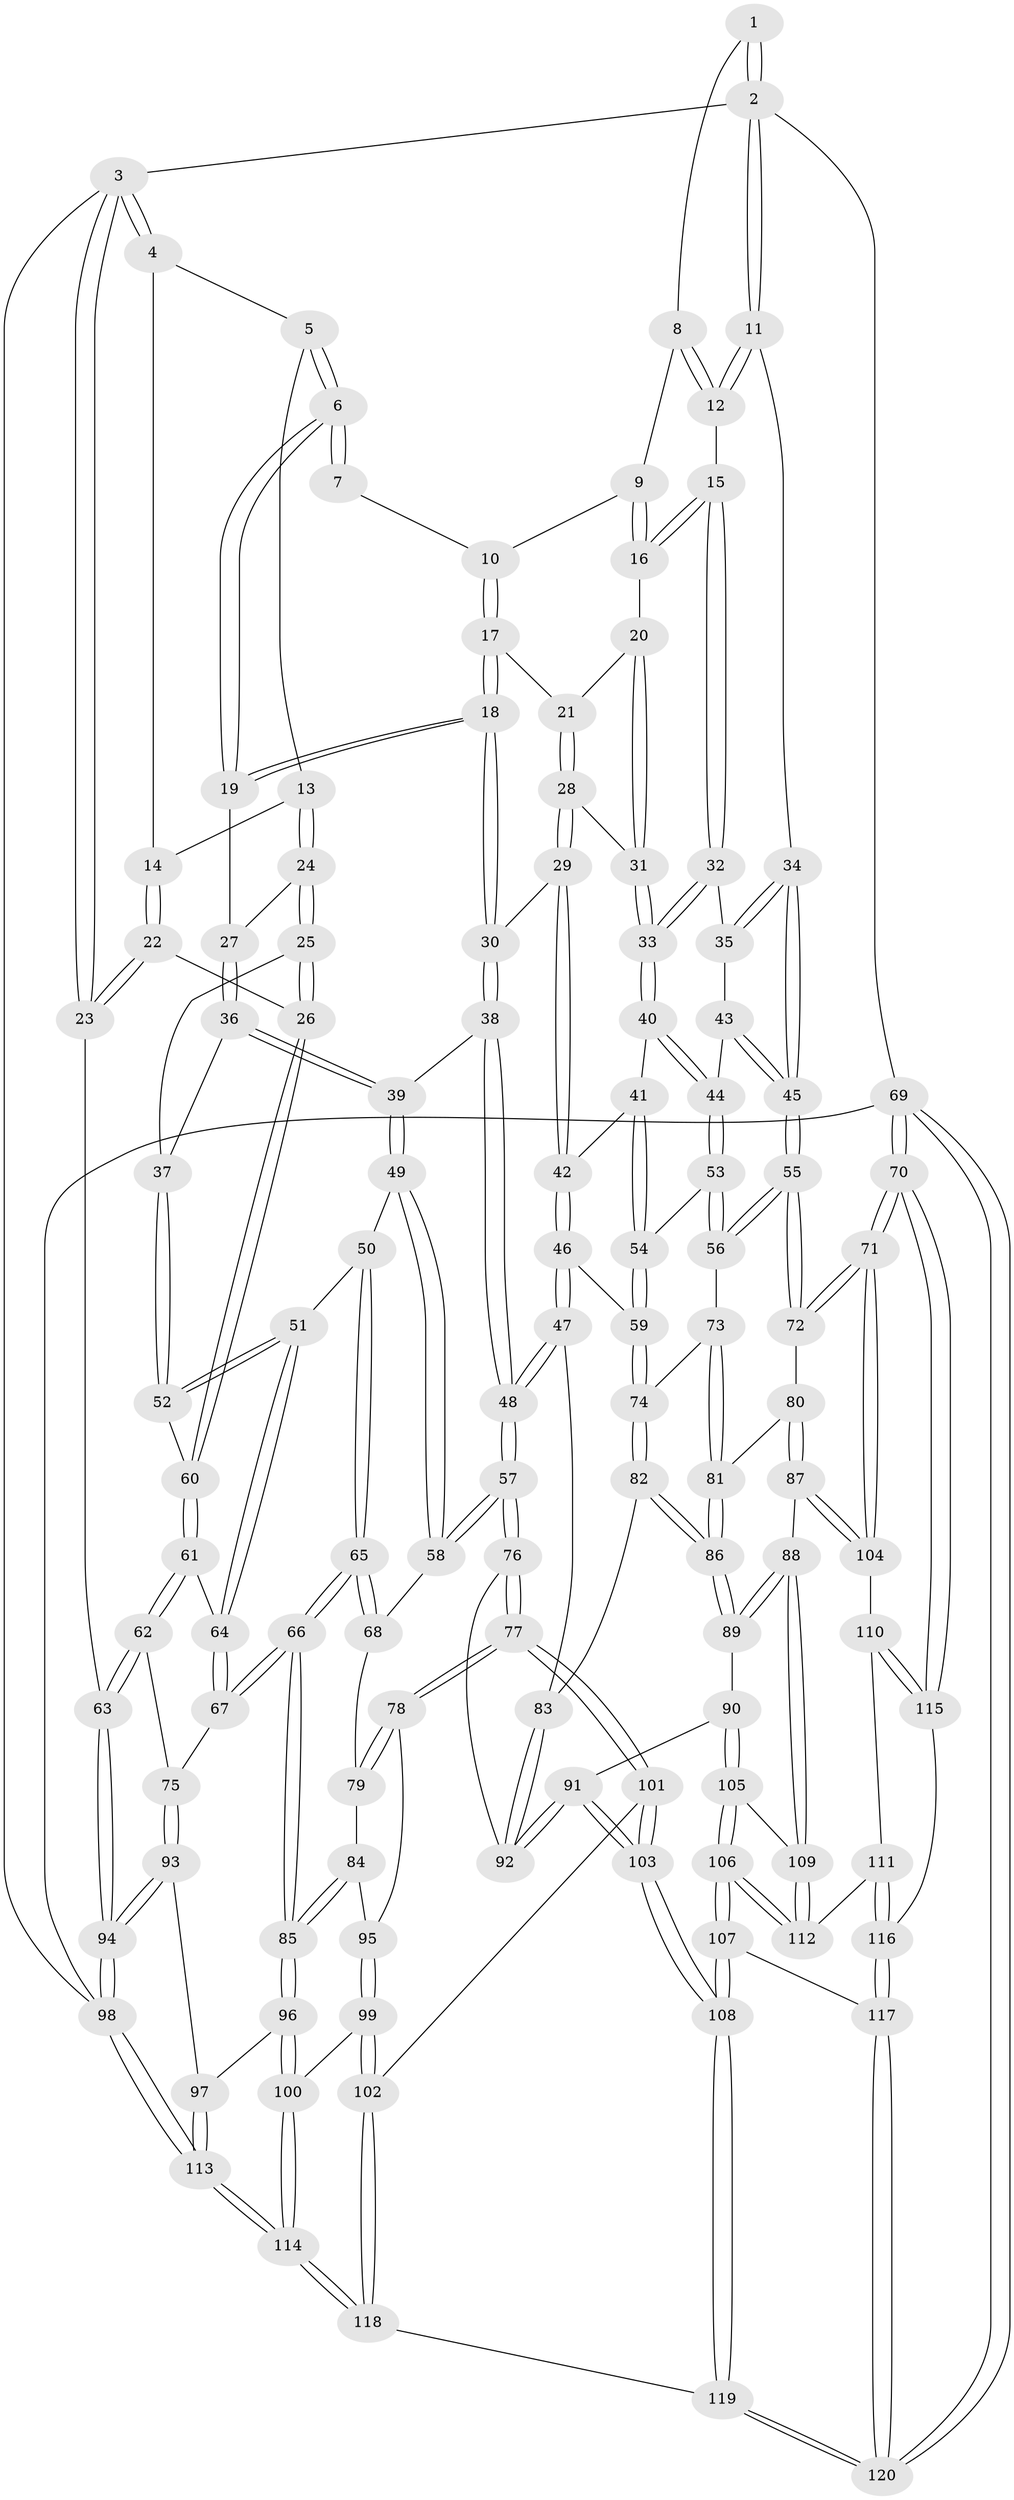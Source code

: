 // coarse degree distribution, {3: 0.3684210526315789, 4: 0.4473684210526316, 5: 0.07894736842105263, 7: 0.02631578947368421, 2: 0.07894736842105263}
// Generated by graph-tools (version 1.1) at 2025/54/03/04/25 22:54:16]
// undirected, 120 vertices, 297 edges
graph export_dot {
  node [color=gray90,style=filled];
  1 [pos="+0.9194874906718222+0"];
  2 [pos="+1+0"];
  3 [pos="+0+0"];
  4 [pos="+0+0"];
  5 [pos="+0.1752906016243905+0"];
  6 [pos="+0.34816564659231336+0"];
  7 [pos="+0.5662286371722691+0"];
  8 [pos="+0.8521475485015108+0"];
  9 [pos="+0.777393688305294+0.04284177279789123"];
  10 [pos="+0.6644337542154971+0.04945147238255305"];
  11 [pos="+1+0"];
  12 [pos="+0.8859394339786193+0.1355745927352496"];
  13 [pos="+0.10075804618142195+0.09632296455146462"];
  14 [pos="+0.06873848857148432+0.08714546465280112"];
  15 [pos="+0.8852124895922263+0.1369086159024029"];
  16 [pos="+0.7765353971808819+0.08695987595986461"];
  17 [pos="+0.6606604563080939+0.06877405943836092"];
  18 [pos="+0.5602814099529216+0.1498577790020608"];
  19 [pos="+0.35007173577552686+0"];
  20 [pos="+0.7758543427953718+0.08807802768783521"];
  21 [pos="+0.6775199667019951+0.08882709450348816"];
  22 [pos="+0+0.2348261911979843"];
  23 [pos="+0+0.21712885754593247"];
  24 [pos="+0.16079549336129662+0.12233977036270295"];
  25 [pos="+0.07905173050615386+0.2539171946158499"];
  26 [pos="+0.06725660328107473+0.26372767261561936"];
  27 [pos="+0.30993612257241454+0.019747355532155474"];
  28 [pos="+0.7121266118659364+0.1519530298632777"];
  29 [pos="+0.5728071796155016+0.19942179145575173"];
  30 [pos="+0.5675330965293303+0.19751683073000953"];
  31 [pos="+0.7452516750837609+0.164326760502399"];
  32 [pos="+0.8831650468008734+0.1521692086140931"];
  33 [pos="+0.7762814336999901+0.22098959727334846"];
  34 [pos="+1+0.03957587163981815"];
  35 [pos="+0.9188308433587915+0.19427796428805214"];
  36 [pos="+0.32886989767460206+0.19981881860760609"];
  37 [pos="+0.2779768879253003+0.21598607254409694"];
  38 [pos="+0.49600962617050826+0.2650376177604303"];
  39 [pos="+0.3528810391713023+0.24521356590204663"];
  40 [pos="+0.7757562253835768+0.22435121789151777"];
  41 [pos="+0.7462522814552324+0.2636753901541754"];
  42 [pos="+0.6859120891984555+0.2905572355263932"];
  43 [pos="+0.9293856019354646+0.2389780723947189"];
  44 [pos="+0.8927867186548812+0.29400579007054517"];
  45 [pos="+1+0.30363846137536277"];
  46 [pos="+0.6446013971424628+0.4344981202869607"];
  47 [pos="+0.5702942992180332+0.48589189727805626"];
  48 [pos="+0.5595555048937123+0.49180727533711927"];
  49 [pos="+0.32215428879506103+0.3388052625038428"];
  50 [pos="+0.2069489830411485+0.36931809559794987"];
  51 [pos="+0.1666014402831577+0.3538162506965294"];
  52 [pos="+0.15465027640447898+0.3424379312110216"];
  53 [pos="+0.9043922797958543+0.39183122973679324"];
  54 [pos="+0.825134435358687+0.3855730248411781"];
  55 [pos="+1+0.4375906066920738"];
  56 [pos="+0.930862567135575+0.41432798221225303"];
  57 [pos="+0.5565215389411132+0.49629964661534776"];
  58 [pos="+0.3642119098449662+0.4287548895378473"];
  59 [pos="+0.7286460790163044+0.43749857517855484"];
  60 [pos="+0.08100054031510619+0.2871610234504166"];
  61 [pos="+0.04134885813057261+0.4518742010666541"];
  62 [pos="+0+0.503665072261026"];
  63 [pos="+0+0.5009401932263338"];
  64 [pos="+0.1129634895015849+0.4731554811425945"];
  65 [pos="+0.22118821942686157+0.5137845417860056"];
  66 [pos="+0.18792032419190133+0.5574443657622907"];
  67 [pos="+0.17564385297407908+0.5526380336429488"];
  68 [pos="+0.3188194069757928+0.47929957828458536"];
  69 [pos="+1+1"];
  70 [pos="+1+0.9209694959348257"];
  71 [pos="+1+0.7563456647238239"];
  72 [pos="+1+0.4881805554614576"];
  73 [pos="+0.9005750878079779+0.4646293817708977"];
  74 [pos="+0.8178819655013998+0.5375431248943171"];
  75 [pos="+0.04986186966737577+0.5767650981436415"];
  76 [pos="+0.5502347276525086+0.5751756179827835"];
  77 [pos="+0.5407164186302478+0.5852132971149357"];
  78 [pos="+0.5000083794691739+0.600433845701162"];
  79 [pos="+0.3382615605655033+0.5416894512286254"];
  80 [pos="+0.9472598743857829+0.5884679322794713"];
  81 [pos="+0.9231013451282213+0.5878631580714923"];
  82 [pos="+0.8129160935927013+0.5627500769742542"];
  83 [pos="+0.8073422057794628+0.5629073655067897"];
  84 [pos="+0.31100292494343906+0.6050051330010571"];
  85 [pos="+0.22269508917132755+0.6553746708224113"];
  86 [pos="+0.8412371919285958+0.6377737300201344"];
  87 [pos="+0.975963428053288+0.7382463392128117"];
  88 [pos="+0.9215914788943494+0.7365034649465357"];
  89 [pos="+0.8345980050592144+0.6820258137670762"];
  90 [pos="+0.7502522324595284+0.72109354401335"];
  91 [pos="+0.6932065525473307+0.6946514147778545"];
  92 [pos="+0.6151274446659994+0.618553349730373"];
  93 [pos="+0.03670630228148967+0.745003607944178"];
  94 [pos="+0+0.8480966937790091"];
  95 [pos="+0.49090639121536744+0.6055384737371841"];
  96 [pos="+0.21788887226527517+0.7516669943953174"];
  97 [pos="+0.16935179606999712+0.7550675091497865"];
  98 [pos="+0+1"];
  99 [pos="+0.2791944063140414+0.8034369721515048"];
  100 [pos="+0.26896352029369514+0.8003038745506971"];
  101 [pos="+0.5189883309085507+0.8421202630559049"];
  102 [pos="+0.300451784879371+0.8208114945530189"];
  103 [pos="+0.553989606438714+0.8765782335026095"];
  104 [pos="+1+0.74787828495921"];
  105 [pos="+0.749412115299947+0.7714200053253847"];
  106 [pos="+0.7356497742882001+0.9125056521110159"];
  107 [pos="+0.6972373570806817+0.957972418082582"];
  108 [pos="+0.6384011023737134+1"];
  109 [pos="+0.8831815095063508+0.8229532515579382"];
  110 [pos="+0.9165028111497986+0.8934637261400215"];
  111 [pos="+0.8875136541598285+0.8971954318621423"];
  112 [pos="+0.8654325884223253+0.8852905857506916"];
  113 [pos="+0+1"];
  114 [pos="+0+1"];
  115 [pos="+1+0.9166520492351122"];
  116 [pos="+0.9136766058820045+0.980688902519398"];
  117 [pos="+0.9136643567550663+0.9815001007030592"];
  118 [pos="+0.41314749299339604+1"];
  119 [pos="+0.6212294120395888+1"];
  120 [pos="+0.9846395897958143+1"];
  1 -- 2;
  1 -- 2;
  1 -- 8;
  2 -- 3;
  2 -- 11;
  2 -- 11;
  2 -- 69;
  3 -- 4;
  3 -- 4;
  3 -- 23;
  3 -- 23;
  3 -- 98;
  4 -- 5;
  4 -- 14;
  5 -- 6;
  5 -- 6;
  5 -- 13;
  6 -- 7;
  6 -- 7;
  6 -- 19;
  6 -- 19;
  7 -- 10;
  8 -- 9;
  8 -- 12;
  8 -- 12;
  9 -- 10;
  9 -- 16;
  9 -- 16;
  10 -- 17;
  10 -- 17;
  11 -- 12;
  11 -- 12;
  11 -- 34;
  12 -- 15;
  13 -- 14;
  13 -- 24;
  13 -- 24;
  14 -- 22;
  14 -- 22;
  15 -- 16;
  15 -- 16;
  15 -- 32;
  15 -- 32;
  16 -- 20;
  17 -- 18;
  17 -- 18;
  17 -- 21;
  18 -- 19;
  18 -- 19;
  18 -- 30;
  18 -- 30;
  19 -- 27;
  20 -- 21;
  20 -- 31;
  20 -- 31;
  21 -- 28;
  21 -- 28;
  22 -- 23;
  22 -- 23;
  22 -- 26;
  23 -- 63;
  24 -- 25;
  24 -- 25;
  24 -- 27;
  25 -- 26;
  25 -- 26;
  25 -- 37;
  26 -- 60;
  26 -- 60;
  27 -- 36;
  27 -- 36;
  28 -- 29;
  28 -- 29;
  28 -- 31;
  29 -- 30;
  29 -- 42;
  29 -- 42;
  30 -- 38;
  30 -- 38;
  31 -- 33;
  31 -- 33;
  32 -- 33;
  32 -- 33;
  32 -- 35;
  33 -- 40;
  33 -- 40;
  34 -- 35;
  34 -- 35;
  34 -- 45;
  34 -- 45;
  35 -- 43;
  36 -- 37;
  36 -- 39;
  36 -- 39;
  37 -- 52;
  37 -- 52;
  38 -- 39;
  38 -- 48;
  38 -- 48;
  39 -- 49;
  39 -- 49;
  40 -- 41;
  40 -- 44;
  40 -- 44;
  41 -- 42;
  41 -- 54;
  41 -- 54;
  42 -- 46;
  42 -- 46;
  43 -- 44;
  43 -- 45;
  43 -- 45;
  44 -- 53;
  44 -- 53;
  45 -- 55;
  45 -- 55;
  46 -- 47;
  46 -- 47;
  46 -- 59;
  47 -- 48;
  47 -- 48;
  47 -- 83;
  48 -- 57;
  48 -- 57;
  49 -- 50;
  49 -- 58;
  49 -- 58;
  50 -- 51;
  50 -- 65;
  50 -- 65;
  51 -- 52;
  51 -- 52;
  51 -- 64;
  51 -- 64;
  52 -- 60;
  53 -- 54;
  53 -- 56;
  53 -- 56;
  54 -- 59;
  54 -- 59;
  55 -- 56;
  55 -- 56;
  55 -- 72;
  55 -- 72;
  56 -- 73;
  57 -- 58;
  57 -- 58;
  57 -- 76;
  57 -- 76;
  58 -- 68;
  59 -- 74;
  59 -- 74;
  60 -- 61;
  60 -- 61;
  61 -- 62;
  61 -- 62;
  61 -- 64;
  62 -- 63;
  62 -- 63;
  62 -- 75;
  63 -- 94;
  63 -- 94;
  64 -- 67;
  64 -- 67;
  65 -- 66;
  65 -- 66;
  65 -- 68;
  65 -- 68;
  66 -- 67;
  66 -- 67;
  66 -- 85;
  66 -- 85;
  67 -- 75;
  68 -- 79;
  69 -- 70;
  69 -- 70;
  69 -- 120;
  69 -- 120;
  69 -- 98;
  70 -- 71;
  70 -- 71;
  70 -- 115;
  70 -- 115;
  71 -- 72;
  71 -- 72;
  71 -- 104;
  71 -- 104;
  72 -- 80;
  73 -- 74;
  73 -- 81;
  73 -- 81;
  74 -- 82;
  74 -- 82;
  75 -- 93;
  75 -- 93;
  76 -- 77;
  76 -- 77;
  76 -- 92;
  77 -- 78;
  77 -- 78;
  77 -- 101;
  77 -- 101;
  78 -- 79;
  78 -- 79;
  78 -- 95;
  79 -- 84;
  80 -- 81;
  80 -- 87;
  80 -- 87;
  81 -- 86;
  81 -- 86;
  82 -- 83;
  82 -- 86;
  82 -- 86;
  83 -- 92;
  83 -- 92;
  84 -- 85;
  84 -- 85;
  84 -- 95;
  85 -- 96;
  85 -- 96;
  86 -- 89;
  86 -- 89;
  87 -- 88;
  87 -- 104;
  87 -- 104;
  88 -- 89;
  88 -- 89;
  88 -- 109;
  88 -- 109;
  89 -- 90;
  90 -- 91;
  90 -- 105;
  90 -- 105;
  91 -- 92;
  91 -- 92;
  91 -- 103;
  91 -- 103;
  93 -- 94;
  93 -- 94;
  93 -- 97;
  94 -- 98;
  94 -- 98;
  95 -- 99;
  95 -- 99;
  96 -- 97;
  96 -- 100;
  96 -- 100;
  97 -- 113;
  97 -- 113;
  98 -- 113;
  98 -- 113;
  99 -- 100;
  99 -- 102;
  99 -- 102;
  100 -- 114;
  100 -- 114;
  101 -- 102;
  101 -- 103;
  101 -- 103;
  102 -- 118;
  102 -- 118;
  103 -- 108;
  103 -- 108;
  104 -- 110;
  105 -- 106;
  105 -- 106;
  105 -- 109;
  106 -- 107;
  106 -- 107;
  106 -- 112;
  106 -- 112;
  107 -- 108;
  107 -- 108;
  107 -- 117;
  108 -- 119;
  108 -- 119;
  109 -- 112;
  109 -- 112;
  110 -- 111;
  110 -- 115;
  110 -- 115;
  111 -- 112;
  111 -- 116;
  111 -- 116;
  113 -- 114;
  113 -- 114;
  114 -- 118;
  114 -- 118;
  115 -- 116;
  116 -- 117;
  116 -- 117;
  117 -- 120;
  117 -- 120;
  118 -- 119;
  119 -- 120;
  119 -- 120;
}
